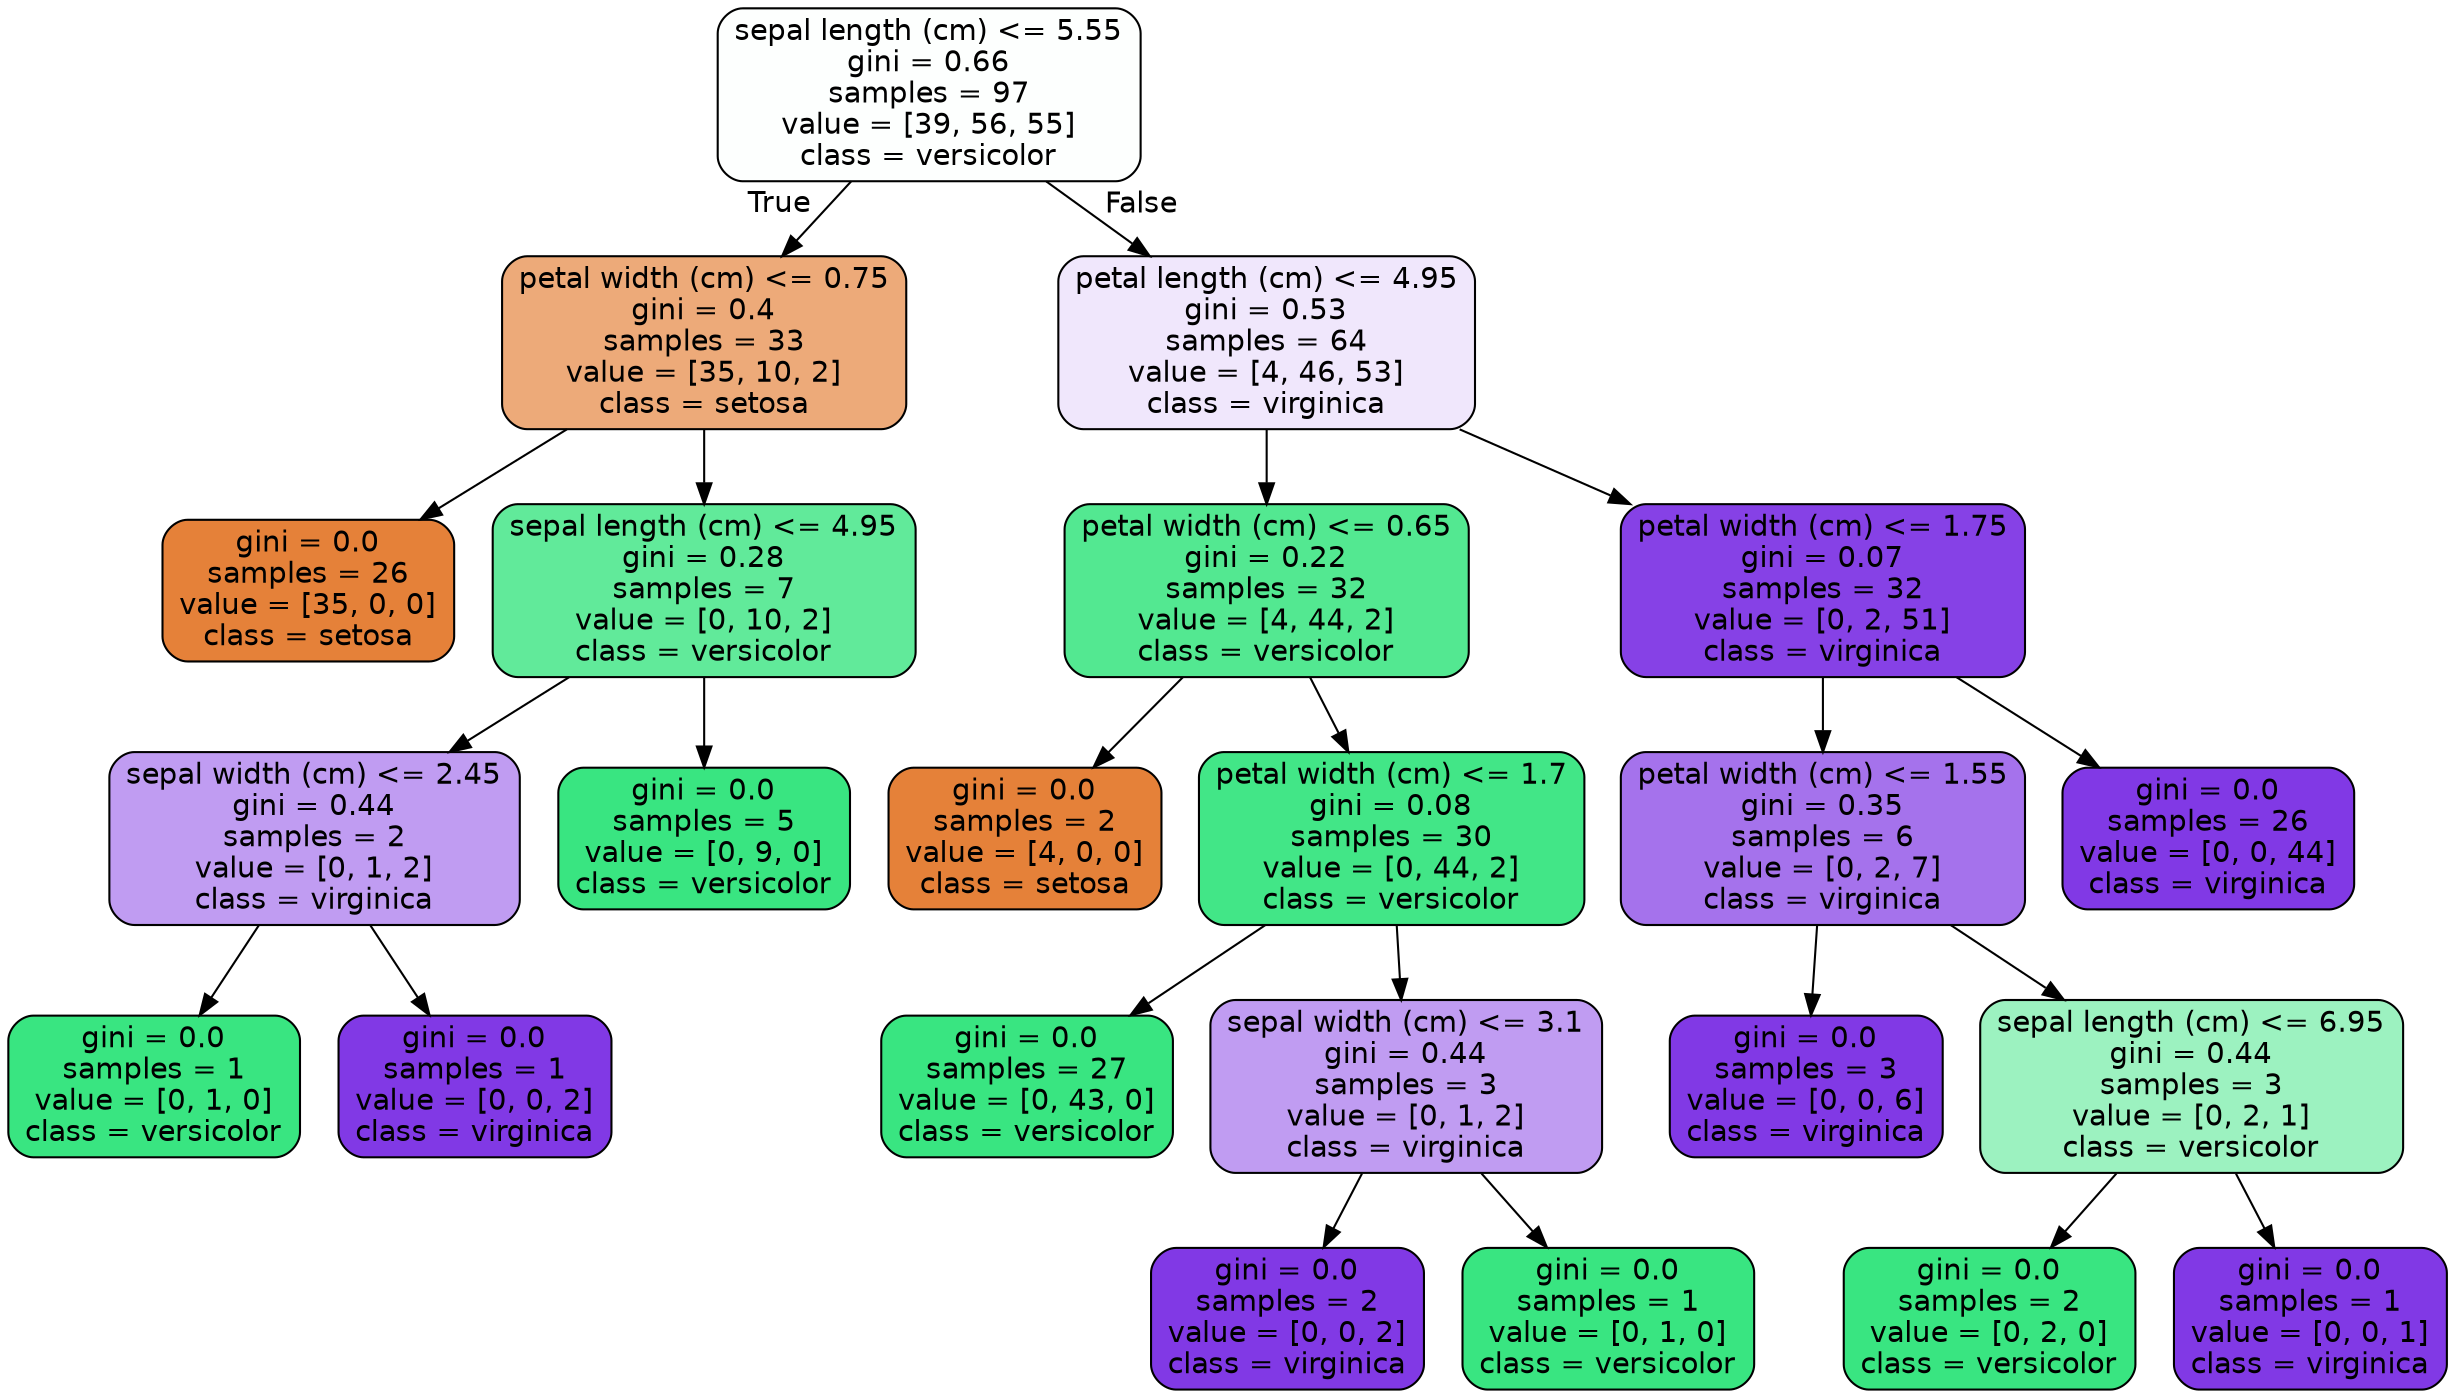 digraph Tree {
node [shape=box, style="filled, rounded", color="black", fontname="helvetica"] ;
edge [fontname="helvetica"] ;
0 [label="sepal length (cm) <= 5.55\ngini = 0.66\nsamples = 97\nvalue = [39, 56, 55]\nclass = versicolor", fillcolor="#fdfffe"] ;
1 [label="petal width (cm) <= 0.75\ngini = 0.4\nsamples = 33\nvalue = [35, 10, 2]\nclass = setosa", fillcolor="#edaa79"] ;
0 -> 1 [labeldistance=2.5, labelangle=45, headlabel="True"] ;
2 [label="gini = 0.0\nsamples = 26\nvalue = [35, 0, 0]\nclass = setosa", fillcolor="#e58139"] ;
1 -> 2 ;
3 [label="sepal length (cm) <= 4.95\ngini = 0.28\nsamples = 7\nvalue = [0, 10, 2]\nclass = versicolor", fillcolor="#61ea9a"] ;
1 -> 3 ;
4 [label="sepal width (cm) <= 2.45\ngini = 0.44\nsamples = 2\nvalue = [0, 1, 2]\nclass = virginica", fillcolor="#c09cf2"] ;
3 -> 4 ;
5 [label="gini = 0.0\nsamples = 1\nvalue = [0, 1, 0]\nclass = versicolor", fillcolor="#39e581"] ;
4 -> 5 ;
6 [label="gini = 0.0\nsamples = 1\nvalue = [0, 0, 2]\nclass = virginica", fillcolor="#8139e5"] ;
4 -> 6 ;
7 [label="gini = 0.0\nsamples = 5\nvalue = [0, 9, 0]\nclass = versicolor", fillcolor="#39e581"] ;
3 -> 7 ;
8 [label="petal length (cm) <= 4.95\ngini = 0.53\nsamples = 64\nvalue = [4, 46, 53]\nclass = virginica", fillcolor="#f0e7fc"] ;
0 -> 8 [labeldistance=2.5, labelangle=-45, headlabel="False"] ;
9 [label="petal width (cm) <= 0.65\ngini = 0.22\nsamples = 32\nvalue = [4, 44, 2]\nclass = versicolor", fillcolor="#53e891"] ;
8 -> 9 ;
10 [label="gini = 0.0\nsamples = 2\nvalue = [4, 0, 0]\nclass = setosa", fillcolor="#e58139"] ;
9 -> 10 ;
11 [label="petal width (cm) <= 1.7\ngini = 0.08\nsamples = 30\nvalue = [0, 44, 2]\nclass = versicolor", fillcolor="#42e687"] ;
9 -> 11 ;
12 [label="gini = 0.0\nsamples = 27\nvalue = [0, 43, 0]\nclass = versicolor", fillcolor="#39e581"] ;
11 -> 12 ;
13 [label="sepal width (cm) <= 3.1\ngini = 0.44\nsamples = 3\nvalue = [0, 1, 2]\nclass = virginica", fillcolor="#c09cf2"] ;
11 -> 13 ;
14 [label="gini = 0.0\nsamples = 2\nvalue = [0, 0, 2]\nclass = virginica", fillcolor="#8139e5"] ;
13 -> 14 ;
15 [label="gini = 0.0\nsamples = 1\nvalue = [0, 1, 0]\nclass = versicolor", fillcolor="#39e581"] ;
13 -> 15 ;
16 [label="petal width (cm) <= 1.75\ngini = 0.07\nsamples = 32\nvalue = [0, 2, 51]\nclass = virginica", fillcolor="#8641e6"] ;
8 -> 16 ;
17 [label="petal width (cm) <= 1.55\ngini = 0.35\nsamples = 6\nvalue = [0, 2, 7]\nclass = virginica", fillcolor="#a572ec"] ;
16 -> 17 ;
18 [label="gini = 0.0\nsamples = 3\nvalue = [0, 0, 6]\nclass = virginica", fillcolor="#8139e5"] ;
17 -> 18 ;
19 [label="sepal length (cm) <= 6.95\ngini = 0.44\nsamples = 3\nvalue = [0, 2, 1]\nclass = versicolor", fillcolor="#9cf2c0"] ;
17 -> 19 ;
20 [label="gini = 0.0\nsamples = 2\nvalue = [0, 2, 0]\nclass = versicolor", fillcolor="#39e581"] ;
19 -> 20 ;
21 [label="gini = 0.0\nsamples = 1\nvalue = [0, 0, 1]\nclass = virginica", fillcolor="#8139e5"] ;
19 -> 21 ;
22 [label="gini = 0.0\nsamples = 26\nvalue = [0, 0, 44]\nclass = virginica", fillcolor="#8139e5"] ;
16 -> 22 ;
}